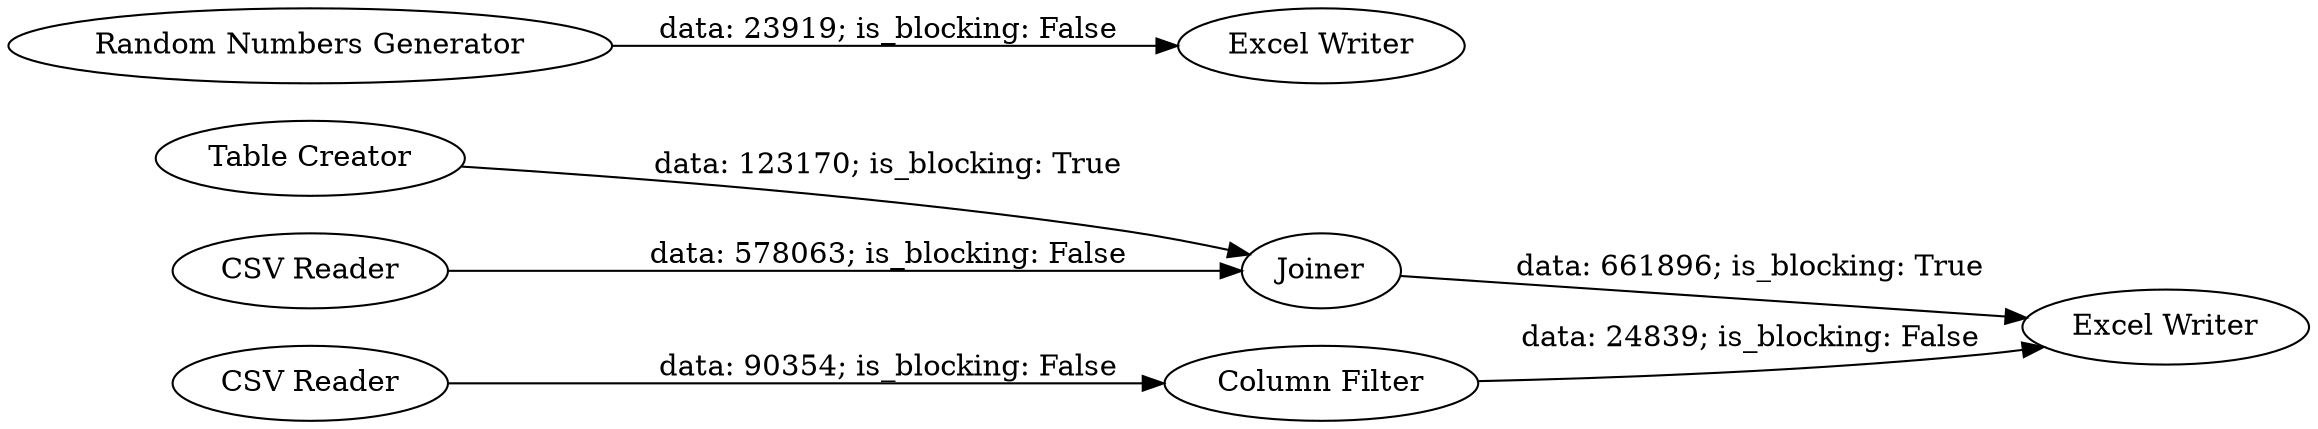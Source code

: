 digraph {
	"340326730846556820_2" [label="CSV Reader"]
	"1159784486449344355_7" [label="Excel Writer"]
	"1159784486449344355_4" [label="Random Numbers Generator"]
	"340326730846556820_6" [label=Joiner]
	"340326730846556820_9" [label="Excel Writer"]
	"1159784486449344355_5" [label="Table Creator"]
	"340326730846556820_8" [label="Column Filter"]
	"340326730846556820_1" [label="CSV Reader"]
	"1159784486449344355_4" -> "1159784486449344355_7" [label="data: 23919; is_blocking: False"]
	"340326730846556820_1" -> "340326730846556820_8" [label="data: 90354; is_blocking: False"]
	"1159784486449344355_5" -> "340326730846556820_6" [label="data: 123170; is_blocking: True"]
	"340326730846556820_6" -> "340326730846556820_9" [label="data: 661896; is_blocking: True"]
	"340326730846556820_2" -> "340326730846556820_6" [label="data: 578063; is_blocking: False"]
	"340326730846556820_8" -> "340326730846556820_9" [label="data: 24839; is_blocking: False"]
	rankdir=LR
}
